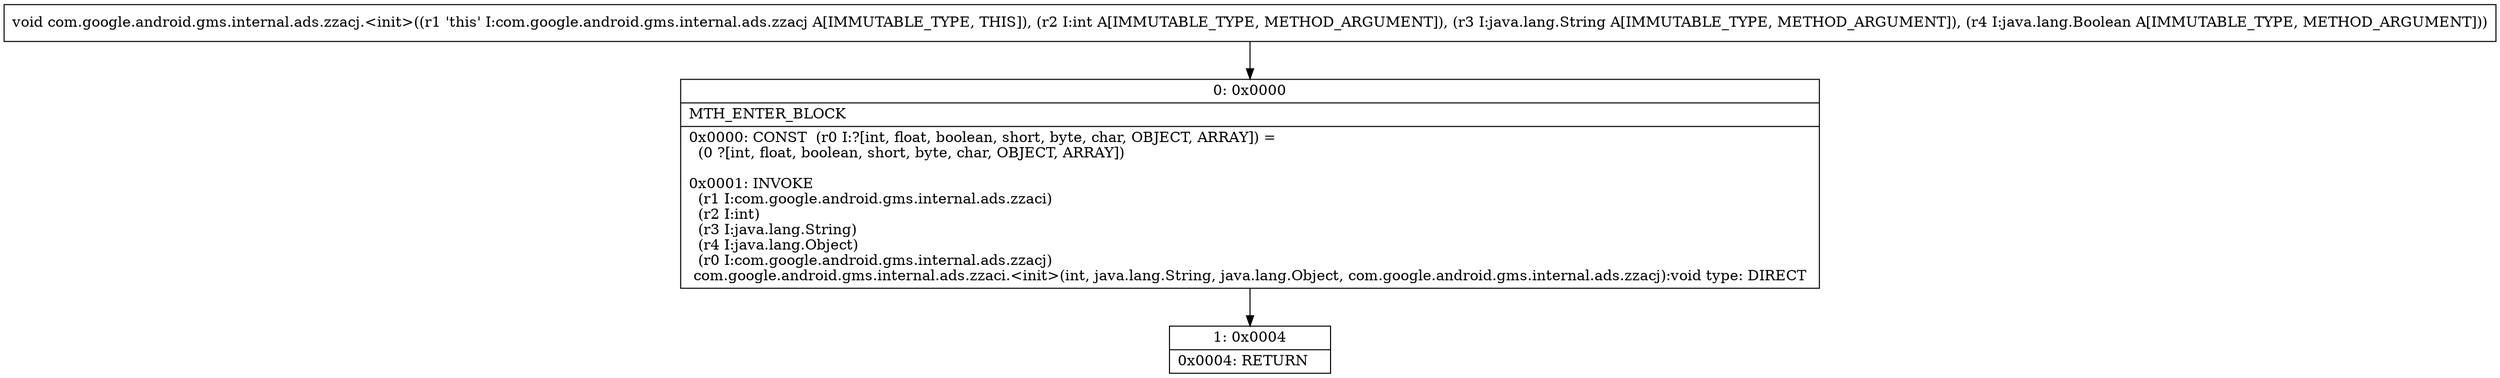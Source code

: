 digraph "CFG forcom.google.android.gms.internal.ads.zzacj.\<init\>(ILjava\/lang\/String;Ljava\/lang\/Boolean;)V" {
Node_0 [shape=record,label="{0\:\ 0x0000|MTH_ENTER_BLOCK\l|0x0000: CONST  (r0 I:?[int, float, boolean, short, byte, char, OBJECT, ARRAY]) = \l  (0 ?[int, float, boolean, short, byte, char, OBJECT, ARRAY])\l \l0x0001: INVOKE  \l  (r1 I:com.google.android.gms.internal.ads.zzaci)\l  (r2 I:int)\l  (r3 I:java.lang.String)\l  (r4 I:java.lang.Object)\l  (r0 I:com.google.android.gms.internal.ads.zzacj)\l com.google.android.gms.internal.ads.zzaci.\<init\>(int, java.lang.String, java.lang.Object, com.google.android.gms.internal.ads.zzacj):void type: DIRECT \l}"];
Node_1 [shape=record,label="{1\:\ 0x0004|0x0004: RETURN   \l}"];
MethodNode[shape=record,label="{void com.google.android.gms.internal.ads.zzacj.\<init\>((r1 'this' I:com.google.android.gms.internal.ads.zzacj A[IMMUTABLE_TYPE, THIS]), (r2 I:int A[IMMUTABLE_TYPE, METHOD_ARGUMENT]), (r3 I:java.lang.String A[IMMUTABLE_TYPE, METHOD_ARGUMENT]), (r4 I:java.lang.Boolean A[IMMUTABLE_TYPE, METHOD_ARGUMENT])) }"];
MethodNode -> Node_0;
Node_0 -> Node_1;
}

